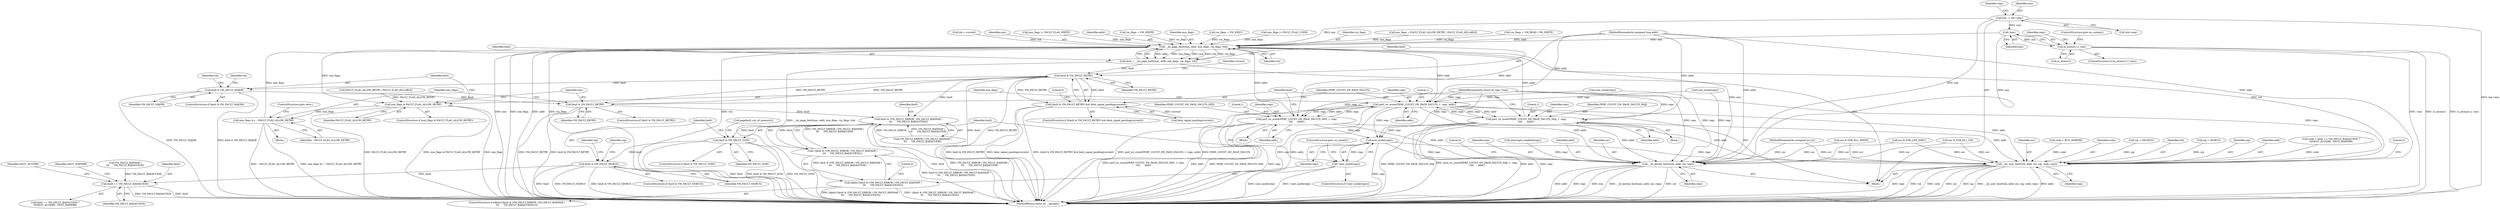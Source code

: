 digraph "0_linux_5a0fdfada3a2aa50d7b947a2e958bf00cbe0d830_0@pointer" {
"1000137" [label="(Call,mm  = tsk->mm)"];
"1000149" [label="(Call,!mm)"];
"1000147" [label="(Call,in_atomic() || !mm)"];
"1000224" [label="(Call,__do_page_fault(mm, addr, mm_flags, vm_flags, tsk))"];
"1000222" [label="(Call,fault = __do_page_fault(mm, addr, mm_flags, vm_flags, tsk))"];
"1000232" [label="(Call,fault & VM_FAULT_RETRY)"];
"1000231" [label="(Call,(fault & VM_FAULT_RETRY) && fatal_signal_pending(current))"];
"1000250" [label="(Call,fault & VM_FAULT_MAJOR)"];
"1000275" [label="(Call,fault & VM_FAULT_RETRY)"];
"1000291" [label="(Call,fault & (VM_FAULT_ERROR | VM_FAULT_BADMAP |\n\t\t\t      VM_FAULT_BADACCESS))"];
"1000290" [label="(Call,!(fault & (VM_FAULT_ERROR | VM_FAULT_BADMAP |\n\t\t\t      VM_FAULT_BADACCESS)))"];
"1000289" [label="(Call,likely(!(fault & (VM_FAULT_ERROR | VM_FAULT_BADMAP |\n\t\t\t      VM_FAULT_BADACCESS))))"];
"1000306" [label="(Call,fault & VM_FAULT_OOM)"];
"1000314" [label="(Call,fault & VM_FAULT_SIGBUS)"];
"1000332" [label="(Call,fault == VM_FAULT_BADACCESS)"];
"1000239" [label="(Call,perf_sw_event(PERF_COUNT_SW_PAGE_FAULTS, 1, regs, addr))"];
"1000258" [label="(Call,perf_sw_event(PERF_COUNT_SW_PAGE_FAULTS_MAJ, 1, regs,\n\t\t\t\t      addr))"];
"1000302" [label="(Call,user_mode(regs))"];
"1000301" [label="(Call,!user_mode(regs))"];
"1000337" [label="(Call,__do_user_fault(tsk, addr, esr, sig, code, regs))"];
"1000347" [label="(Call,__do_kernel_fault(mm, addr, esr, regs))"];
"1000269" [label="(Call,perf_sw_event(PERF_COUNT_SW_PAGE_FAULTS_MIN, 1, regs,\n\t\t\t\t      addr))"];
"1000245" [label="(Call,mm_flags & FAULT_FLAG_ALLOW_RETRY)"];
"1000279" [label="(Call,mm_flags &= ~FAULT_FLAG_ALLOW_RETRY)"];
"1000345" [label="(Literal,0)"];
"1000340" [label="(Identifier,esr)"];
"1000225" [label="(Identifier,mm)"];
"1000276" [label="(Identifier,fault)"];
"1000281" [label="(Identifier,~FAULT_FLAG_ALLOW_RETRY)"];
"1000113" [label="(MethodParameterIn,unsigned long addr)"];
"1000270" [label="(Identifier,PERF_COUNT_SW_PAGE_FAULTS_MIN)"];
"1000234" [label="(Identifier,VM_FAULT_RETRY)"];
"1000180" [label="(Call,mm_flags |= FAULT_FLAG_WRITE)"];
"1000251" [label="(Identifier,fault)"];
"1000314" [label="(Call,fault & VM_FAULT_SIGBUS)"];
"1000242" [label="(Identifier,regs)"];
"1000116" [label="(Block,)"];
"1000194" [label="(Call,user_mode(regs))"];
"1000334" [label="(Identifier,VM_FAULT_BADACCESS)"];
"1000351" [label="(Identifier,regs)"];
"1000271" [label="(Literal,1)"];
"1000131" [label="(Call,FAULT_FLAG_ALLOW_RETRY | FAULT_FLAG_KILLABLE)"];
"1000137" [label="(Call,mm  = tsk->mm)"];
"1000260" [label="(Literal,1)"];
"1000150" [label="(Identifier,mm)"];
"1000280" [label="(Identifier,mm_flags)"];
"1000253" [label="(Block,)"];
"1000262" [label="(Identifier,addr)"];
"1000321" [label="(Call,code = BUS_ADRERR)"];
"1000256" [label="(Identifier,tsk)"];
"1000226" [label="(Identifier,addr)"];
"1000275" [label="(Call,fault & VM_FAULT_RETRY)"];
"1000224" [label="(Call,__do_page_fault(mm, addr, mm_flags, vm_flags, tsk))"];
"1000154" [label="(Identifier,regs)"];
"1000246" [label="(Identifier,mm_flags)"];
"1000243" [label="(Identifier,addr)"];
"1000316" [label="(Identifier,VM_FAULT_SIGBUS)"];
"1000240" [label="(Identifier,PERF_COUNT_SW_PAGE_FAULTS)"];
"1000331" [label="(Call,fault == VM_FAULT_BADACCESS ?\n\t\t\tSEGV_ACCERR : SEGV_MAPERR)"];
"1000222" [label="(Call,fault = __do_page_fault(mm, addr, mm_flags, vm_flags, tsk))"];
"1000247" [label="(Identifier,FAULT_FLAG_ALLOW_RETRY)"];
"1000279" [label="(Call,mm_flags &= ~FAULT_FLAG_ALLOW_RETRY)"];
"1000289" [label="(Call,likely(!(fault & (VM_FAULT_ERROR | VM_FAULT_BADMAP |\n\t\t\t      VM_FAULT_BADACCESS))))"];
"1000342" [label="(Identifier,code)"];
"1000151" [label="(ControlStructure,goto no_context;)"];
"1000313" [label="(ControlStructure,if (fault & VM_FAULT_SIGBUS))"];
"1000147" [label="(Call,in_atomic() || !mm)"];
"1000148" [label="(Call,in_atomic())"];
"1000239" [label="(Call,perf_sw_event(PERF_COUNT_SW_PAGE_FAULTS, 1, regs, addr))"];
"1000319" [label="(Identifier,sig)"];
"1000326" [label="(Call,sig = SIGSEGV)"];
"1000177" [label="(Call,vm_flags = VM_WRITE)"];
"1000146" [label="(ControlStructure,if (in_atomic() || !mm))"];
"1000115" [label="(MethodParameterIn,struct pt_regs *regs)"];
"1000304" [label="(ControlStructure,goto no_context;)"];
"1000286" [label="(Identifier,mm)"];
"1000269" [label="(Call,perf_sw_event(PERF_COUNT_SW_PAGE_FAULTS_MIN, 1, regs,\n\t\t\t\t      addr))"];
"1000227" [label="(Identifier,mm_flags)"];
"1000273" [label="(Identifier,addr)"];
"1000149" [label="(Call,!mm)"];
"1000315" [label="(Identifier,fault)"];
"1000139" [label="(Call,tsk->mm)"];
"1000267" [label="(Identifier,tsk)"];
"1000338" [label="(Identifier,tsk)"];
"1000163" [label="(Call,vm_flags = VM_EXEC)"];
"1000155" [label="(Call,mm_flags |= FAULT_FLAG_USER)"];
"1000250" [label="(Call,fault & VM_FAULT_MAJOR)"];
"1000350" [label="(Identifier,esr)"];
"1000327" [label="(Identifier,sig)"];
"1000295" [label="(Call,VM_FAULT_BADMAP |\n\t\t\t      VM_FAULT_BADACCESS)"];
"1000332" [label="(Call,fault == VM_FAULT_BADACCESS)"];
"1000333" [label="(Identifier,fault)"];
"1000278" [label="(Block,)"];
"1000318" [label="(Call,sig = SIGBUS)"];
"1000228" [label="(Identifier,vm_flags)"];
"1000236" [label="(Identifier,current)"];
"1000230" [label="(ControlStructure,if ((fault & VM_FAULT_RETRY) && fatal_signal_pending(current)))"];
"1000277" [label="(Identifier,VM_FAULT_RETRY)"];
"1000343" [label="(Identifier,regs)"];
"1000233" [label="(Identifier,fault)"];
"1000282" [label="(ControlStructure,goto retry;)"];
"1000305" [label="(ControlStructure,if (fault & VM_FAULT_OOM))"];
"1000292" [label="(Identifier,fault)"];
"1000232" [label="(Call,fault & VM_FAULT_RETRY)"];
"1000335" [label="(Identifier,SEGV_ACCERR)"];
"1000274" [label="(ControlStructure,if (fault & VM_FAULT_RETRY))"];
"1000245" [label="(Call,mm_flags & FAULT_FLAG_ALLOW_RETRY)"];
"1000235" [label="(Call,fatal_signal_pending(current))"];
"1000129" [label="(Call,mm_flags = FAULT_FLAG_ALLOW_RETRY | FAULT_FLAG_KILLABLE)"];
"1000308" [label="(Identifier,VM_FAULT_OOM)"];
"1000238" [label="(Literal,0)"];
"1000261" [label="(Identifier,regs)"];
"1000214" [label="(Call,user_mode(regs))"];
"1000353" [label="(Literal,0)"];
"1000307" [label="(Identifier,fault)"];
"1000249" [label="(ControlStructure,if (fault & VM_FAULT_MAJOR))"];
"1000144" [label="(Identifier,regs)"];
"1000264" [label="(Block,)"];
"1000244" [label="(ControlStructure,if (mm_flags & FAULT_FLAG_ALLOW_RETRY))"];
"1000229" [label="(Identifier,tsk)"];
"1000348" [label="(Identifier,mm)"];
"1000272" [label="(Identifier,regs)"];
"1000341" [label="(Identifier,sig)"];
"1000143" [label="(Call,interrupts_enabled(regs))"];
"1000300" [label="(ControlStructure,if (!user_mode(regs)))"];
"1000339" [label="(Identifier,addr)"];
"1000293" [label="(Call,VM_FAULT_ERROR | VM_FAULT_BADMAP |\n\t\t\t      VM_FAULT_BADACCESS)"];
"1000258" [label="(Call,perf_sw_event(PERF_COUNT_SW_PAGE_FAULTS_MAJ, 1, regs,\n\t\t\t\t      addr))"];
"1000306" [label="(Call,fault & VM_FAULT_OOM)"];
"1000138" [label="(Identifier,mm)"];
"1000241" [label="(Literal,1)"];
"1000301" [label="(Call,!user_mode(regs))"];
"1000223" [label="(Identifier,fault)"];
"1000349" [label="(Identifier,addr)"];
"1000354" [label="(MethodReturn,static int __kprobes)"];
"1000329" [label="(Call,code = fault == VM_FAULT_BADACCESS ?\n\t\t\tSEGV_ACCERR : SEGV_MAPERR)"];
"1000290" [label="(Call,!(fault & (VM_FAULT_ERROR | VM_FAULT_BADMAP |\n\t\t\t      VM_FAULT_BADACCESS)))"];
"1000114" [label="(MethodParameterIn,unsigned int esr)"];
"1000231" [label="(Call,(fault & VM_FAULT_RETRY) && fatal_signal_pending(current))"];
"1000336" [label="(Identifier,SEGV_MAPERR)"];
"1000291" [label="(Call,fault & (VM_FAULT_ERROR | VM_FAULT_BADMAP |\n\t\t\t      VM_FAULT_BADACCESS))"];
"1000299" [label="(Literal,0)"];
"1000310" [label="(Call,pagefault_out_of_memory())"];
"1000303" [label="(Identifier,regs)"];
"1000169" [label="(Call,esr & ESR_EL1_WRITE)"];
"1000259" [label="(Identifier,PERF_COUNT_SW_PAGE_FAULTS_MAJ)"];
"1000337" [label="(Call,__do_user_fault(tsk, addr, esr, sig, code, regs))"];
"1000159" [label="(Call,esr & ESR_LNX_EXEC)"];
"1000252" [label="(Identifier,VM_FAULT_MAJOR)"];
"1000347" [label="(Call,__do_kernel_fault(mm, addr, esr, regs))"];
"1000123" [label="(Call,vm_flags = VM_READ | VM_WRITE)"];
"1000302" [label="(Call,user_mode(regs))"];
"1000173" [label="(Call,esr & ESR_EL1_CM)"];
"1000288" [label="(ControlStructure,if (likely(!(fault & (VM_FAULT_ERROR | VM_FAULT_BADMAP |\n\t\t\t      VM_FAULT_BADACCESS)))))"];
"1000134" [label="(Call,tsk = current)"];
"1000137" -> "1000116"  [label="AST: "];
"1000137" -> "1000139"  [label="CFG: "];
"1000138" -> "1000137"  [label="AST: "];
"1000139" -> "1000137"  [label="AST: "];
"1000144" -> "1000137"  [label="CFG: "];
"1000137" -> "1000354"  [label="DDG: tsk->mm"];
"1000137" -> "1000149"  [label="DDG: mm"];
"1000137" -> "1000224"  [label="DDG: mm"];
"1000137" -> "1000347"  [label="DDG: mm"];
"1000149" -> "1000147"  [label="AST: "];
"1000149" -> "1000150"  [label="CFG: "];
"1000150" -> "1000149"  [label="AST: "];
"1000147" -> "1000149"  [label="CFG: "];
"1000149" -> "1000147"  [label="DDG: mm"];
"1000149" -> "1000224"  [label="DDG: mm"];
"1000149" -> "1000347"  [label="DDG: mm"];
"1000147" -> "1000146"  [label="AST: "];
"1000147" -> "1000148"  [label="CFG: "];
"1000148" -> "1000147"  [label="AST: "];
"1000151" -> "1000147"  [label="CFG: "];
"1000154" -> "1000147"  [label="CFG: "];
"1000147" -> "1000354"  [label="DDG: !mm"];
"1000147" -> "1000354"  [label="DDG: in_atomic()"];
"1000147" -> "1000354"  [label="DDG: in_atomic() || !mm"];
"1000224" -> "1000222"  [label="AST: "];
"1000224" -> "1000229"  [label="CFG: "];
"1000225" -> "1000224"  [label="AST: "];
"1000226" -> "1000224"  [label="AST: "];
"1000227" -> "1000224"  [label="AST: "];
"1000228" -> "1000224"  [label="AST: "];
"1000229" -> "1000224"  [label="AST: "];
"1000222" -> "1000224"  [label="CFG: "];
"1000224" -> "1000354"  [label="DDG: mm"];
"1000224" -> "1000354"  [label="DDG: mm_flags"];
"1000224" -> "1000354"  [label="DDG: addr"];
"1000224" -> "1000354"  [label="DDG: vm_flags"];
"1000224" -> "1000354"  [label="DDG: tsk"];
"1000224" -> "1000222"  [label="DDG: addr"];
"1000224" -> "1000222"  [label="DDG: mm_flags"];
"1000224" -> "1000222"  [label="DDG: mm"];
"1000224" -> "1000222"  [label="DDG: tsk"];
"1000224" -> "1000222"  [label="DDG: vm_flags"];
"1000258" -> "1000224"  [label="DDG: addr"];
"1000269" -> "1000224"  [label="DDG: addr"];
"1000113" -> "1000224"  [label="DDG: addr"];
"1000129" -> "1000224"  [label="DDG: mm_flags"];
"1000279" -> "1000224"  [label="DDG: mm_flags"];
"1000180" -> "1000224"  [label="DDG: mm_flags"];
"1000155" -> "1000224"  [label="DDG: mm_flags"];
"1000177" -> "1000224"  [label="DDG: vm_flags"];
"1000163" -> "1000224"  [label="DDG: vm_flags"];
"1000123" -> "1000224"  [label="DDG: vm_flags"];
"1000134" -> "1000224"  [label="DDG: tsk"];
"1000224" -> "1000239"  [label="DDG: addr"];
"1000224" -> "1000245"  [label="DDG: mm_flags"];
"1000224" -> "1000337"  [label="DDG: tsk"];
"1000224" -> "1000347"  [label="DDG: mm"];
"1000222" -> "1000116"  [label="AST: "];
"1000223" -> "1000222"  [label="AST: "];
"1000233" -> "1000222"  [label="CFG: "];
"1000222" -> "1000354"  [label="DDG: __do_page_fault(mm, addr, mm_flags, vm_flags, tsk)"];
"1000222" -> "1000232"  [label="DDG: fault"];
"1000232" -> "1000231"  [label="AST: "];
"1000232" -> "1000234"  [label="CFG: "];
"1000233" -> "1000232"  [label="AST: "];
"1000234" -> "1000232"  [label="AST: "];
"1000236" -> "1000232"  [label="CFG: "];
"1000231" -> "1000232"  [label="CFG: "];
"1000232" -> "1000354"  [label="DDG: fault"];
"1000232" -> "1000354"  [label="DDG: VM_FAULT_RETRY"];
"1000232" -> "1000231"  [label="DDG: fault"];
"1000232" -> "1000231"  [label="DDG: VM_FAULT_RETRY"];
"1000275" -> "1000232"  [label="DDG: VM_FAULT_RETRY"];
"1000232" -> "1000250"  [label="DDG: fault"];
"1000232" -> "1000275"  [label="DDG: VM_FAULT_RETRY"];
"1000232" -> "1000291"  [label="DDG: fault"];
"1000231" -> "1000230"  [label="AST: "];
"1000231" -> "1000235"  [label="CFG: "];
"1000235" -> "1000231"  [label="AST: "];
"1000238" -> "1000231"  [label="CFG: "];
"1000240" -> "1000231"  [label="CFG: "];
"1000231" -> "1000354"  [label="DDG: fatal_signal_pending(current)"];
"1000231" -> "1000354"  [label="DDG: (fault & VM_FAULT_RETRY) && fatal_signal_pending(current)"];
"1000231" -> "1000354"  [label="DDG: fault & VM_FAULT_RETRY"];
"1000235" -> "1000231"  [label="DDG: current"];
"1000250" -> "1000249"  [label="AST: "];
"1000250" -> "1000252"  [label="CFG: "];
"1000251" -> "1000250"  [label="AST: "];
"1000252" -> "1000250"  [label="AST: "];
"1000256" -> "1000250"  [label="CFG: "];
"1000267" -> "1000250"  [label="CFG: "];
"1000250" -> "1000354"  [label="DDG: VM_FAULT_MAJOR"];
"1000250" -> "1000354"  [label="DDG: fault & VM_FAULT_MAJOR"];
"1000250" -> "1000275"  [label="DDG: fault"];
"1000275" -> "1000274"  [label="AST: "];
"1000275" -> "1000277"  [label="CFG: "];
"1000276" -> "1000275"  [label="AST: "];
"1000277" -> "1000275"  [label="AST: "];
"1000280" -> "1000275"  [label="CFG: "];
"1000286" -> "1000275"  [label="CFG: "];
"1000275" -> "1000354"  [label="DDG: fault & VM_FAULT_RETRY"];
"1000275" -> "1000354"  [label="DDG: VM_FAULT_RETRY"];
"1000275" -> "1000291"  [label="DDG: fault"];
"1000291" -> "1000290"  [label="AST: "];
"1000291" -> "1000293"  [label="CFG: "];
"1000292" -> "1000291"  [label="AST: "];
"1000293" -> "1000291"  [label="AST: "];
"1000290" -> "1000291"  [label="CFG: "];
"1000291" -> "1000354"  [label="DDG: fault"];
"1000291" -> "1000354"  [label="DDG: VM_FAULT_ERROR | VM_FAULT_BADMAP |\n\t\t\t      VM_FAULT_BADACCESS"];
"1000291" -> "1000290"  [label="DDG: fault"];
"1000291" -> "1000290"  [label="DDG: VM_FAULT_ERROR | VM_FAULT_BADMAP |\n\t\t\t      VM_FAULT_BADACCESS"];
"1000293" -> "1000291"  [label="DDG: VM_FAULT_ERROR"];
"1000293" -> "1000291"  [label="DDG: VM_FAULT_BADMAP |\n\t\t\t      VM_FAULT_BADACCESS"];
"1000291" -> "1000306"  [label="DDG: fault"];
"1000290" -> "1000289"  [label="AST: "];
"1000289" -> "1000290"  [label="CFG: "];
"1000290" -> "1000354"  [label="DDG: fault & (VM_FAULT_ERROR | VM_FAULT_BADMAP |\n\t\t\t      VM_FAULT_BADACCESS)"];
"1000290" -> "1000289"  [label="DDG: fault & (VM_FAULT_ERROR | VM_FAULT_BADMAP |\n\t\t\t      VM_FAULT_BADACCESS)"];
"1000289" -> "1000288"  [label="AST: "];
"1000299" -> "1000289"  [label="CFG: "];
"1000303" -> "1000289"  [label="CFG: "];
"1000289" -> "1000354"  [label="DDG: !(fault & (VM_FAULT_ERROR | VM_FAULT_BADMAP |\n\t\t\t      VM_FAULT_BADACCESS))"];
"1000289" -> "1000354"  [label="DDG: likely(!(fault & (VM_FAULT_ERROR | VM_FAULT_BADMAP |\n\t\t\t      VM_FAULT_BADACCESS)))"];
"1000306" -> "1000305"  [label="AST: "];
"1000306" -> "1000308"  [label="CFG: "];
"1000307" -> "1000306"  [label="AST: "];
"1000308" -> "1000306"  [label="AST: "];
"1000310" -> "1000306"  [label="CFG: "];
"1000315" -> "1000306"  [label="CFG: "];
"1000306" -> "1000354"  [label="DDG: fault"];
"1000306" -> "1000354"  [label="DDG: fault & VM_FAULT_OOM"];
"1000306" -> "1000354"  [label="DDG: VM_FAULT_OOM"];
"1000306" -> "1000314"  [label="DDG: fault"];
"1000314" -> "1000313"  [label="AST: "];
"1000314" -> "1000316"  [label="CFG: "];
"1000315" -> "1000314"  [label="AST: "];
"1000316" -> "1000314"  [label="AST: "];
"1000319" -> "1000314"  [label="CFG: "];
"1000327" -> "1000314"  [label="CFG: "];
"1000314" -> "1000354"  [label="DDG: fault"];
"1000314" -> "1000354"  [label="DDG: VM_FAULT_SIGBUS"];
"1000314" -> "1000354"  [label="DDG: fault & VM_FAULT_SIGBUS"];
"1000314" -> "1000332"  [label="DDG: fault"];
"1000332" -> "1000331"  [label="AST: "];
"1000332" -> "1000334"  [label="CFG: "];
"1000333" -> "1000332"  [label="AST: "];
"1000334" -> "1000332"  [label="AST: "];
"1000335" -> "1000332"  [label="CFG: "];
"1000336" -> "1000332"  [label="CFG: "];
"1000332" -> "1000354"  [label="DDG: VM_FAULT_BADACCESS"];
"1000332" -> "1000354"  [label="DDG: fault"];
"1000295" -> "1000332"  [label="DDG: VM_FAULT_BADACCESS"];
"1000239" -> "1000116"  [label="AST: "];
"1000239" -> "1000243"  [label="CFG: "];
"1000240" -> "1000239"  [label="AST: "];
"1000241" -> "1000239"  [label="AST: "];
"1000242" -> "1000239"  [label="AST: "];
"1000243" -> "1000239"  [label="AST: "];
"1000246" -> "1000239"  [label="CFG: "];
"1000239" -> "1000354"  [label="DDG: perf_sw_event(PERF_COUNT_SW_PAGE_FAULTS, 1, regs, addr)"];
"1000239" -> "1000354"  [label="DDG: PERF_COUNT_SW_PAGE_FAULTS"];
"1000239" -> "1000354"  [label="DDG: regs"];
"1000239" -> "1000354"  [label="DDG: addr"];
"1000194" -> "1000239"  [label="DDG: regs"];
"1000214" -> "1000239"  [label="DDG: regs"];
"1000258" -> "1000239"  [label="DDG: regs"];
"1000269" -> "1000239"  [label="DDG: regs"];
"1000115" -> "1000239"  [label="DDG: regs"];
"1000113" -> "1000239"  [label="DDG: addr"];
"1000239" -> "1000258"  [label="DDG: regs"];
"1000239" -> "1000258"  [label="DDG: addr"];
"1000239" -> "1000269"  [label="DDG: regs"];
"1000239" -> "1000269"  [label="DDG: addr"];
"1000239" -> "1000302"  [label="DDG: regs"];
"1000239" -> "1000337"  [label="DDG: addr"];
"1000239" -> "1000347"  [label="DDG: addr"];
"1000258" -> "1000253"  [label="AST: "];
"1000258" -> "1000262"  [label="CFG: "];
"1000259" -> "1000258"  [label="AST: "];
"1000260" -> "1000258"  [label="AST: "];
"1000261" -> "1000258"  [label="AST: "];
"1000262" -> "1000258"  [label="AST: "];
"1000276" -> "1000258"  [label="CFG: "];
"1000258" -> "1000354"  [label="DDG: PERF_COUNT_SW_PAGE_FAULTS_MAJ"];
"1000258" -> "1000354"  [label="DDG: perf_sw_event(PERF_COUNT_SW_PAGE_FAULTS_MAJ, 1, regs,\n\t\t\t\t      addr)"];
"1000258" -> "1000354"  [label="DDG: addr"];
"1000258" -> "1000354"  [label="DDG: regs"];
"1000115" -> "1000258"  [label="DDG: regs"];
"1000113" -> "1000258"  [label="DDG: addr"];
"1000258" -> "1000302"  [label="DDG: regs"];
"1000258" -> "1000337"  [label="DDG: addr"];
"1000258" -> "1000347"  [label="DDG: addr"];
"1000302" -> "1000301"  [label="AST: "];
"1000302" -> "1000303"  [label="CFG: "];
"1000303" -> "1000302"  [label="AST: "];
"1000301" -> "1000302"  [label="CFG: "];
"1000302" -> "1000354"  [label="DDG: regs"];
"1000302" -> "1000301"  [label="DDG: regs"];
"1000269" -> "1000302"  [label="DDG: regs"];
"1000115" -> "1000302"  [label="DDG: regs"];
"1000302" -> "1000337"  [label="DDG: regs"];
"1000302" -> "1000347"  [label="DDG: regs"];
"1000301" -> "1000300"  [label="AST: "];
"1000304" -> "1000301"  [label="CFG: "];
"1000307" -> "1000301"  [label="CFG: "];
"1000301" -> "1000354"  [label="DDG: !user_mode(regs)"];
"1000301" -> "1000354"  [label="DDG: user_mode(regs)"];
"1000337" -> "1000116"  [label="AST: "];
"1000337" -> "1000343"  [label="CFG: "];
"1000338" -> "1000337"  [label="AST: "];
"1000339" -> "1000337"  [label="AST: "];
"1000340" -> "1000337"  [label="AST: "];
"1000341" -> "1000337"  [label="AST: "];
"1000342" -> "1000337"  [label="AST: "];
"1000343" -> "1000337"  [label="AST: "];
"1000345" -> "1000337"  [label="CFG: "];
"1000337" -> "1000354"  [label="DDG: addr"];
"1000337" -> "1000354"  [label="DDG: regs"];
"1000337" -> "1000354"  [label="DDG: tsk"];
"1000337" -> "1000354"  [label="DDG: code"];
"1000337" -> "1000354"  [label="DDG: esr"];
"1000337" -> "1000354"  [label="DDG: sig"];
"1000337" -> "1000354"  [label="DDG: __do_user_fault(tsk, addr, esr, sig, code, regs)"];
"1000269" -> "1000337"  [label="DDG: addr"];
"1000113" -> "1000337"  [label="DDG: addr"];
"1000169" -> "1000337"  [label="DDG: esr"];
"1000173" -> "1000337"  [label="DDG: esr"];
"1000159" -> "1000337"  [label="DDG: esr"];
"1000114" -> "1000337"  [label="DDG: esr"];
"1000318" -> "1000337"  [label="DDG: sig"];
"1000326" -> "1000337"  [label="DDG: sig"];
"1000329" -> "1000337"  [label="DDG: code"];
"1000321" -> "1000337"  [label="DDG: code"];
"1000115" -> "1000337"  [label="DDG: regs"];
"1000347" -> "1000116"  [label="AST: "];
"1000347" -> "1000351"  [label="CFG: "];
"1000348" -> "1000347"  [label="AST: "];
"1000349" -> "1000347"  [label="AST: "];
"1000350" -> "1000347"  [label="AST: "];
"1000351" -> "1000347"  [label="AST: "];
"1000353" -> "1000347"  [label="CFG: "];
"1000347" -> "1000354"  [label="DDG: addr"];
"1000347" -> "1000354"  [label="DDG: regs"];
"1000347" -> "1000354"  [label="DDG: mm"];
"1000347" -> "1000354"  [label="DDG: __do_kernel_fault(mm, addr, esr, regs)"];
"1000347" -> "1000354"  [label="DDG: esr"];
"1000269" -> "1000347"  [label="DDG: addr"];
"1000113" -> "1000347"  [label="DDG: addr"];
"1000169" -> "1000347"  [label="DDG: esr"];
"1000173" -> "1000347"  [label="DDG: esr"];
"1000159" -> "1000347"  [label="DDG: esr"];
"1000114" -> "1000347"  [label="DDG: esr"];
"1000194" -> "1000347"  [label="DDG: regs"];
"1000143" -> "1000347"  [label="DDG: regs"];
"1000214" -> "1000347"  [label="DDG: regs"];
"1000115" -> "1000347"  [label="DDG: regs"];
"1000269" -> "1000264"  [label="AST: "];
"1000269" -> "1000273"  [label="CFG: "];
"1000270" -> "1000269"  [label="AST: "];
"1000271" -> "1000269"  [label="AST: "];
"1000272" -> "1000269"  [label="AST: "];
"1000273" -> "1000269"  [label="AST: "];
"1000276" -> "1000269"  [label="CFG: "];
"1000269" -> "1000354"  [label="DDG: perf_sw_event(PERF_COUNT_SW_PAGE_FAULTS_MIN, 1, regs,\n\t\t\t\t      addr)"];
"1000269" -> "1000354"  [label="DDG: addr"];
"1000269" -> "1000354"  [label="DDG: PERF_COUNT_SW_PAGE_FAULTS_MIN"];
"1000269" -> "1000354"  [label="DDG: regs"];
"1000115" -> "1000269"  [label="DDG: regs"];
"1000113" -> "1000269"  [label="DDG: addr"];
"1000245" -> "1000244"  [label="AST: "];
"1000245" -> "1000247"  [label="CFG: "];
"1000246" -> "1000245"  [label="AST: "];
"1000247" -> "1000245"  [label="AST: "];
"1000251" -> "1000245"  [label="CFG: "];
"1000286" -> "1000245"  [label="CFG: "];
"1000245" -> "1000354"  [label="DDG: mm_flags & FAULT_FLAG_ALLOW_RETRY"];
"1000245" -> "1000354"  [label="DDG: mm_flags"];
"1000245" -> "1000354"  [label="DDG: FAULT_FLAG_ALLOW_RETRY"];
"1000131" -> "1000245"  [label="DDG: FAULT_FLAG_ALLOW_RETRY"];
"1000245" -> "1000279"  [label="DDG: mm_flags"];
"1000279" -> "1000278"  [label="AST: "];
"1000279" -> "1000281"  [label="CFG: "];
"1000280" -> "1000279"  [label="AST: "];
"1000281" -> "1000279"  [label="AST: "];
"1000282" -> "1000279"  [label="CFG: "];
"1000279" -> "1000354"  [label="DDG: ~FAULT_FLAG_ALLOW_RETRY"];
"1000279" -> "1000354"  [label="DDG: mm_flags &= ~FAULT_FLAG_ALLOW_RETRY"];
}
